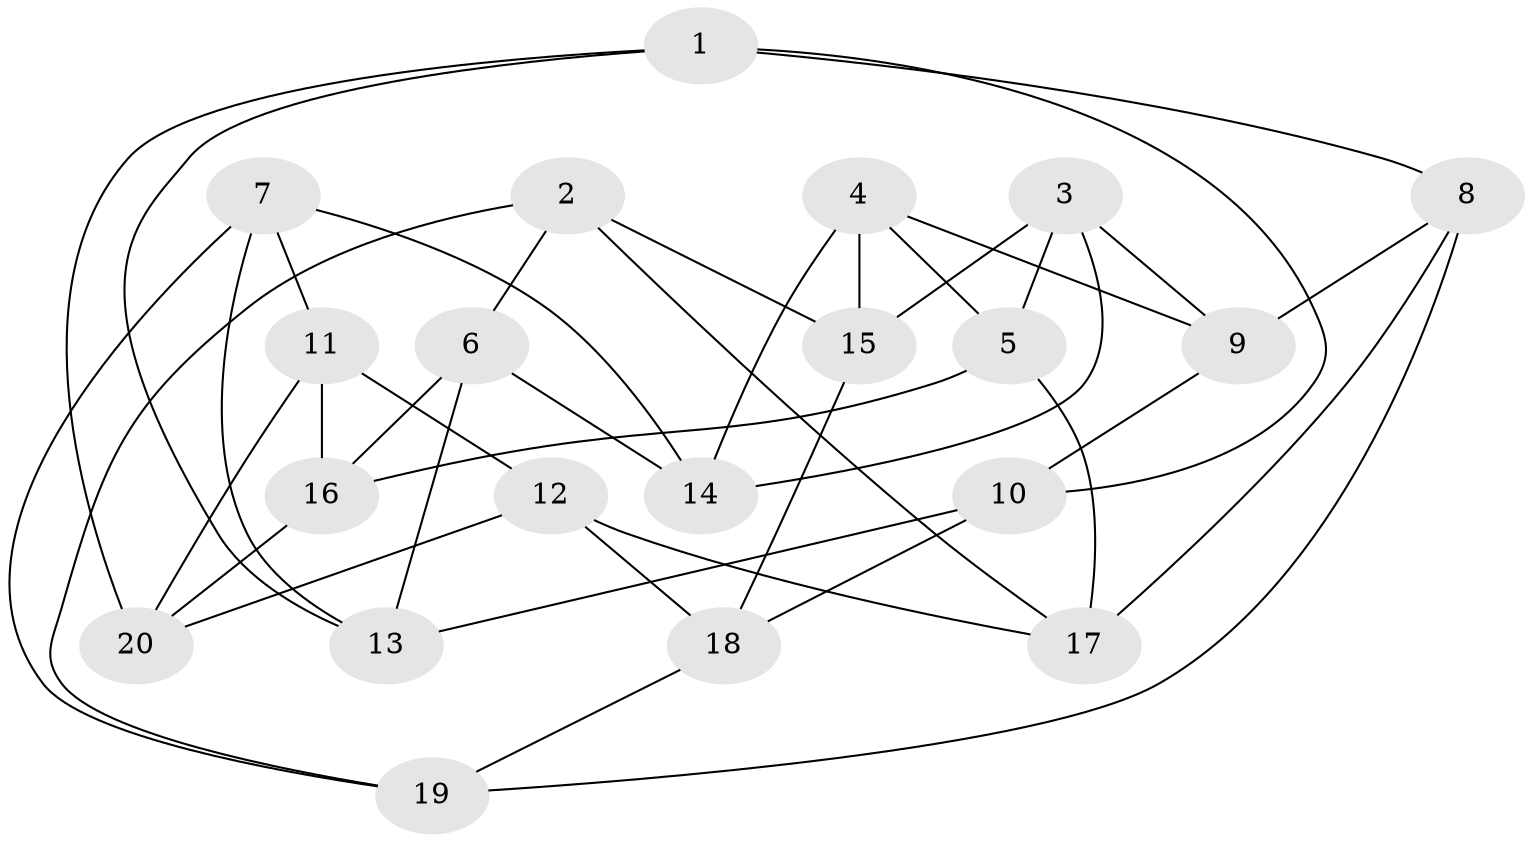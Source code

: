 // Generated by graph-tools (version 1.1) at 2025/46/02/15/25 05:46:28]
// undirected, 20 vertices, 40 edges
graph export_dot {
graph [start="1"]
  node [color=gray90,style=filled];
  1;
  2;
  3;
  4;
  5;
  6;
  7;
  8;
  9;
  10;
  11;
  12;
  13;
  14;
  15;
  16;
  17;
  18;
  19;
  20;
  1 -- 13;
  1 -- 20;
  1 -- 10;
  1 -- 8;
  2 -- 19;
  2 -- 15;
  2 -- 6;
  2 -- 17;
  3 -- 5;
  3 -- 14;
  3 -- 15;
  3 -- 9;
  4 -- 15;
  4 -- 9;
  4 -- 14;
  4 -- 5;
  5 -- 17;
  5 -- 16;
  6 -- 13;
  6 -- 14;
  6 -- 16;
  7 -- 19;
  7 -- 14;
  7 -- 11;
  7 -- 13;
  8 -- 9;
  8 -- 19;
  8 -- 17;
  9 -- 10;
  10 -- 13;
  10 -- 18;
  11 -- 12;
  11 -- 16;
  11 -- 20;
  12 -- 18;
  12 -- 20;
  12 -- 17;
  15 -- 18;
  16 -- 20;
  18 -- 19;
}
